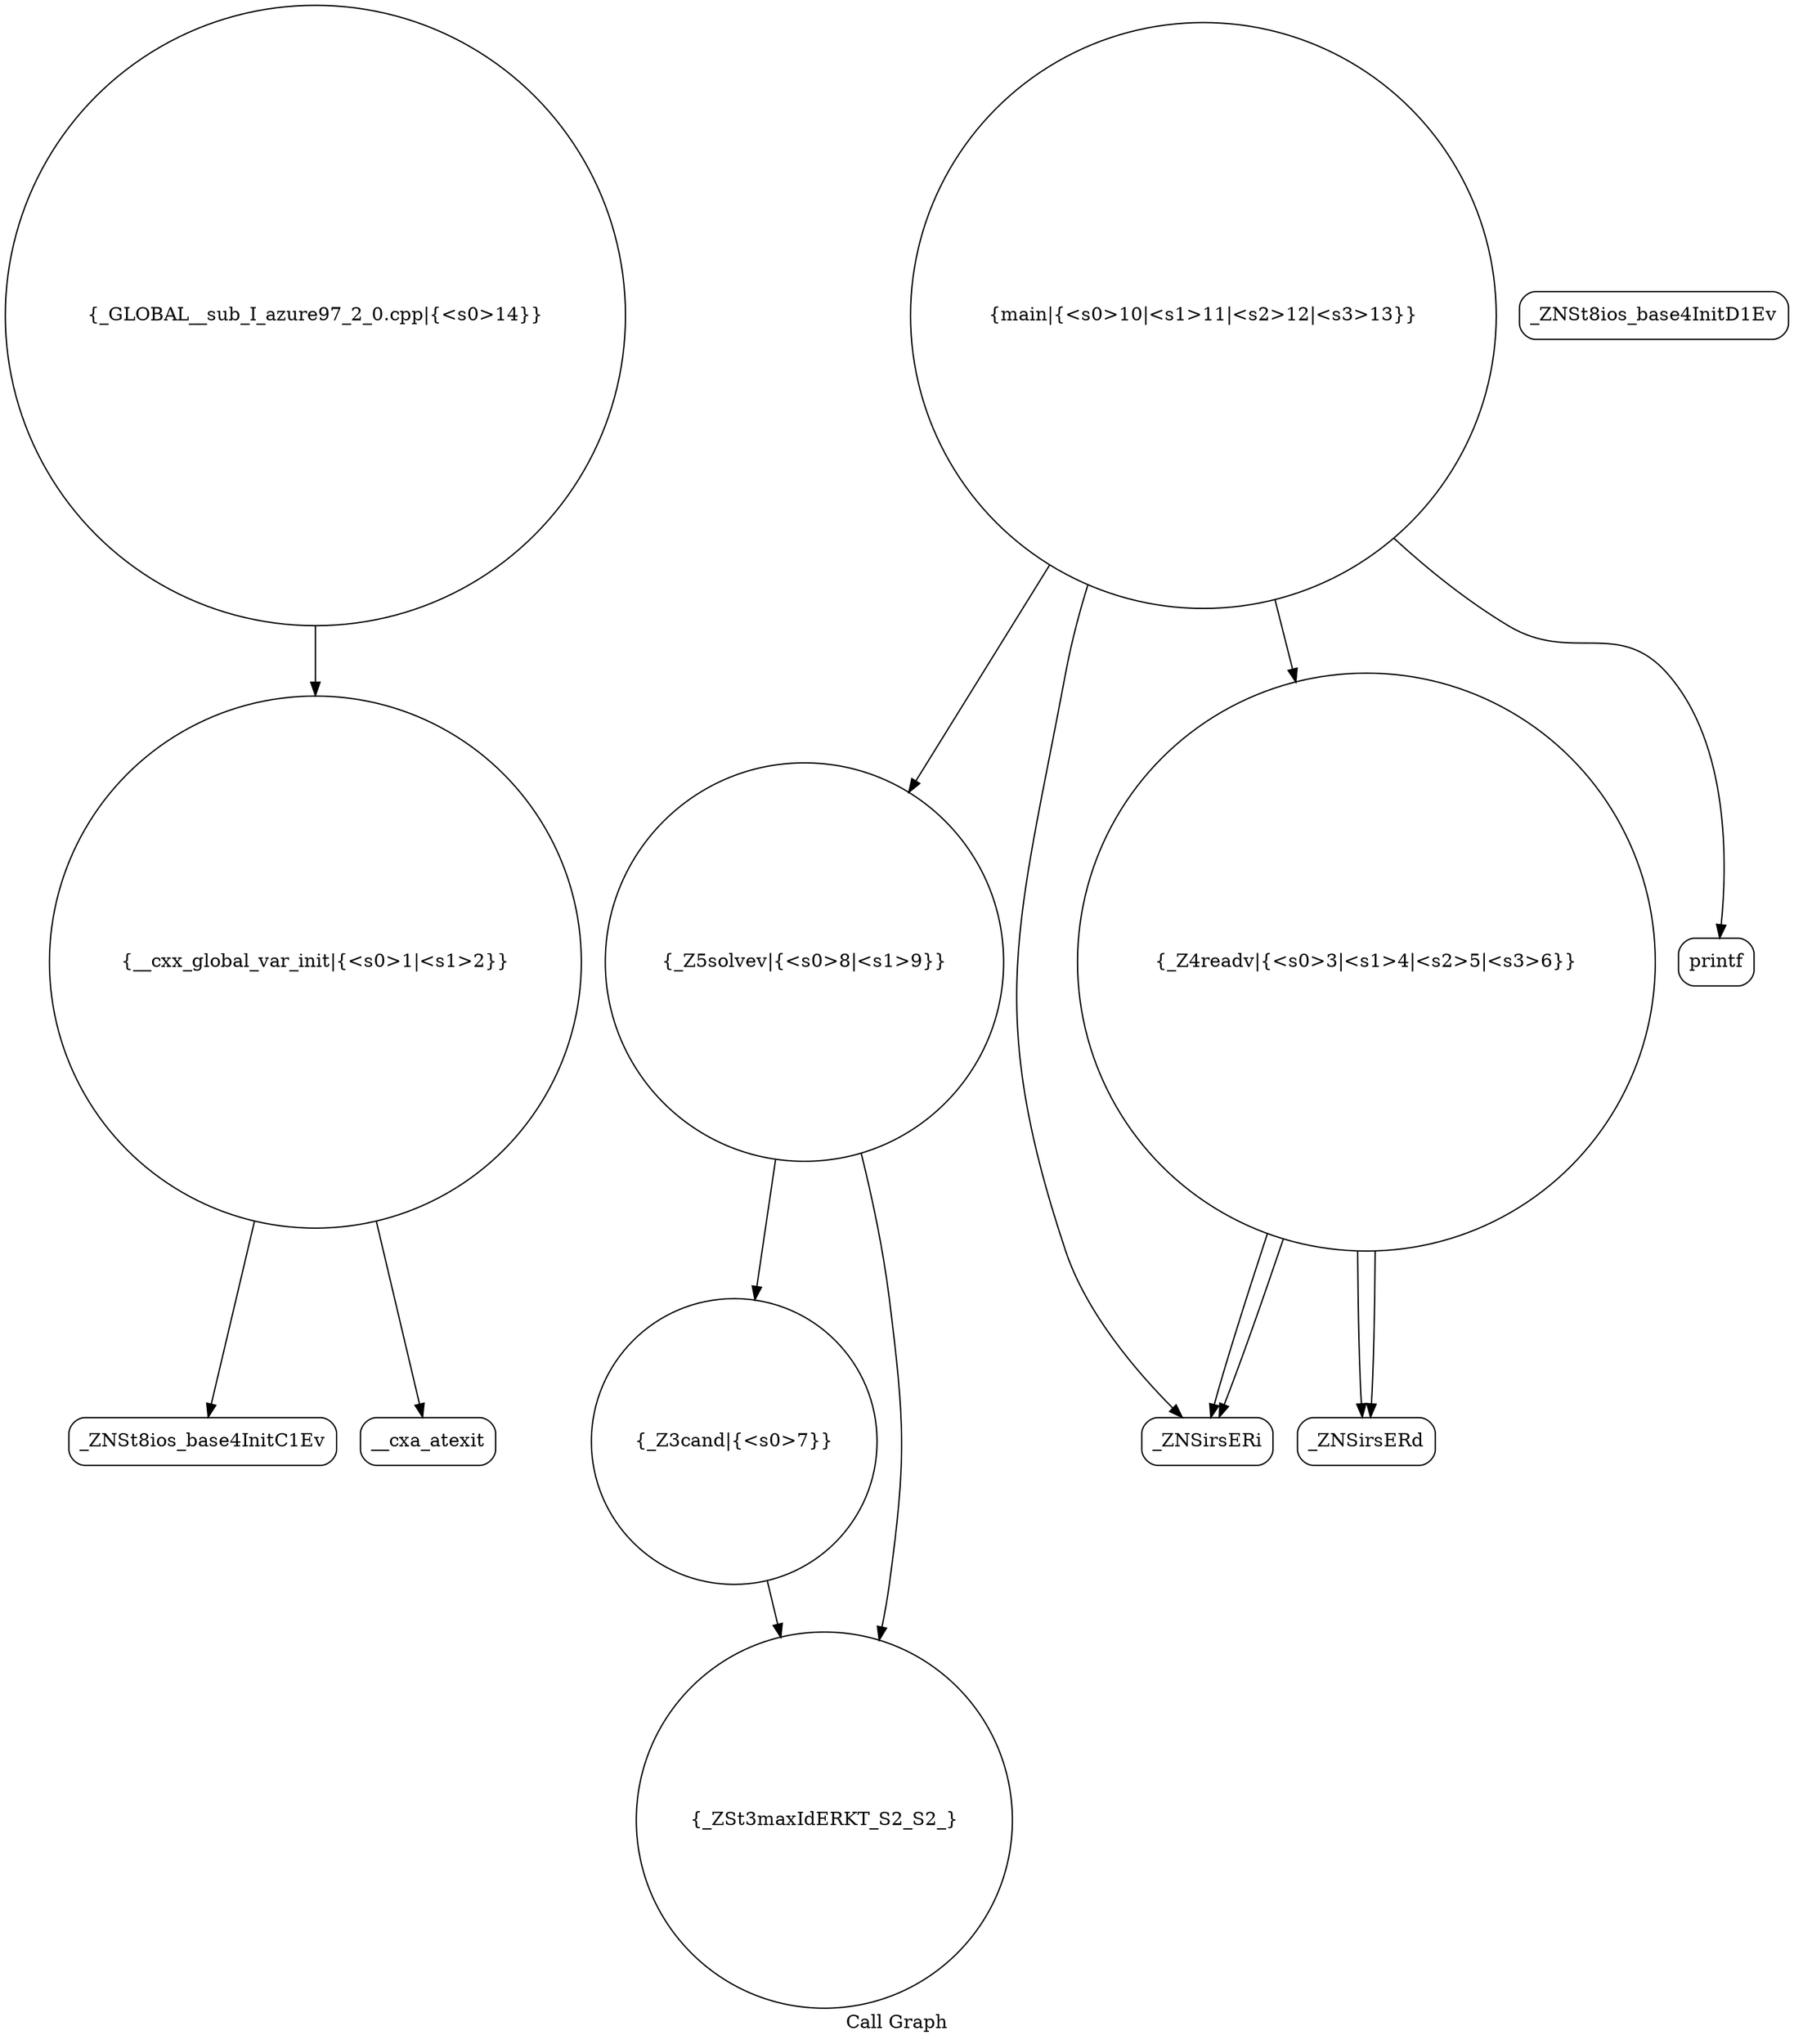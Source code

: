 digraph "Call Graph" {
	label="Call Graph";

	Node0x563bafaa9260 [shape=record,shape=circle,label="{__cxx_global_var_init|{<s0>1|<s1>2}}"];
	Node0x563bafaa9260:s0 -> Node0x563bafaa96f0[color=black];
	Node0x563bafaa9260:s1 -> Node0x563bafaa97f0[color=black];
	Node0x563bafaa99f0 [shape=record,shape=circle,label="{_Z3cand|{<s0>7}}"];
	Node0x563bafaa99f0:s0 -> Node0x563bafaa9a70[color=black];
	Node0x563bafaa9770 [shape=record,shape=Mrecord,label="{_ZNSt8ios_base4InitD1Ev}"];
	Node0x563bafaa9af0 [shape=record,shape=circle,label="{_Z5solvev|{<s0>8|<s1>9}}"];
	Node0x563bafaa9af0:s0 -> Node0x563bafaa99f0[color=black];
	Node0x563bafaa9af0:s1 -> Node0x563bafaa9a70[color=black];
	Node0x563bafaa9870 [shape=record,shape=circle,label="{_Z4readv|{<s0>3|<s1>4|<s2>5|<s3>6}}"];
	Node0x563bafaa9870:s0 -> Node0x563bafaa98f0[color=black];
	Node0x563bafaa9870:s1 -> Node0x563bafaa98f0[color=black];
	Node0x563bafaa9870:s2 -> Node0x563bafaa9970[color=black];
	Node0x563bafaa9870:s3 -> Node0x563bafaa9970[color=black];
	Node0x563bafaa9bf0 [shape=record,shape=Mrecord,label="{printf}"];
	Node0x563bafaa9970 [shape=record,shape=Mrecord,label="{_ZNSirsERd}"];
	Node0x563bafaa96f0 [shape=record,shape=Mrecord,label="{_ZNSt8ios_base4InitC1Ev}"];
	Node0x563bafaa9a70 [shape=record,shape=circle,label="{_ZSt3maxIdERKT_S2_S2_}"];
	Node0x563bafaa97f0 [shape=record,shape=Mrecord,label="{__cxa_atexit}"];
	Node0x563bafaa9b70 [shape=record,shape=circle,label="{main|{<s0>10|<s1>11|<s2>12|<s3>13}}"];
	Node0x563bafaa9b70:s0 -> Node0x563bafaa98f0[color=black];
	Node0x563bafaa9b70:s1 -> Node0x563bafaa9870[color=black];
	Node0x563bafaa9b70:s2 -> Node0x563bafaa9af0[color=black];
	Node0x563bafaa9b70:s3 -> Node0x563bafaa9bf0[color=black];
	Node0x563bafaa98f0 [shape=record,shape=Mrecord,label="{_ZNSirsERi}"];
	Node0x563bafaa9c70 [shape=record,shape=circle,label="{_GLOBAL__sub_I_azure97_2_0.cpp|{<s0>14}}"];
	Node0x563bafaa9c70:s0 -> Node0x563bafaa9260[color=black];
}
